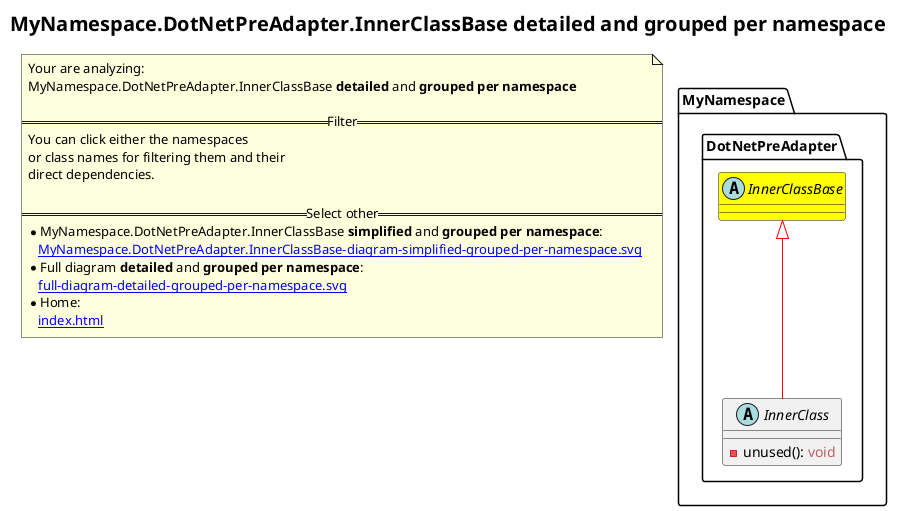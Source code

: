 @startuml
skinparam linetype ortho
title <size:20>MyNamespace.DotNetPreAdapter.InnerClassBase **detailed** and **grouped per namespace**</size>
note "Your are analyzing:\nMyNamespace.DotNetPreAdapter.InnerClassBase **detailed** and **grouped per namespace**\n\n==Filter==\nYou can click either the namespaces \nor class names for filtering them and their\ndirect dependencies.\n\n==Select other==\n* MyNamespace.DotNetPreAdapter.InnerClassBase **simplified** and **grouped per namespace**:\n   [[MyNamespace.DotNetPreAdapter.InnerClassBase-diagram-simplified-grouped-per-namespace.svg]]\n* Full diagram **detailed** and **grouped per namespace**:\n   [[full-diagram-detailed-grouped-per-namespace.svg]]\n* Home:\n   [[index.html]]" as FloatingNote
namespace MyNamespace [[MyNamespace-diagram-detailed-grouped-per-namespace.svg]] {
namespace MyNamespace.DotNetPreAdapter [[MyNamespace.DotNetPreAdapter-diagram-detailed-grouped-per-namespace.svg]] {
  abstract class MyNamespace.DotNetPreAdapter.InnerClassBase [[MyNamespace.DotNetPreAdapter.InnerClassBase-diagram-detailed-grouped-per-namespace.svg]] #yellow {
  }
  abstract class MyNamespace.DotNetPreAdapter.InnerClass [[MyNamespace.DotNetPreAdapter.InnerClass-diagram-detailed-grouped-per-namespace.svg]]  {
    - unused(<font color="6060BB"></font>): <font color="BB6060">void</font>
  }
'Compared namespace MyNamespace.DotNetPreAdapter [[MyNamespace.DotNetPreAdapter-diagram-detailed-grouped-per-namespace.svg]] { with last element of   }
' Closing all previous_sub_namespace_list namespace None because file analysis is finished.
' Closing namespace DotNetPreAdapter
}
' Closing namespace MyNamespace
}
 ' *************************************** 
 ' *************************************** 
 ' *************************************** 
' Class relations extracted from namespace:
' MyNamespace.DotNetPreAdapter
MyNamespace.DotNetPreAdapter.InnerClassBase <|-[#red]- MyNamespace.DotNetPreAdapter.InnerClass
@enduml